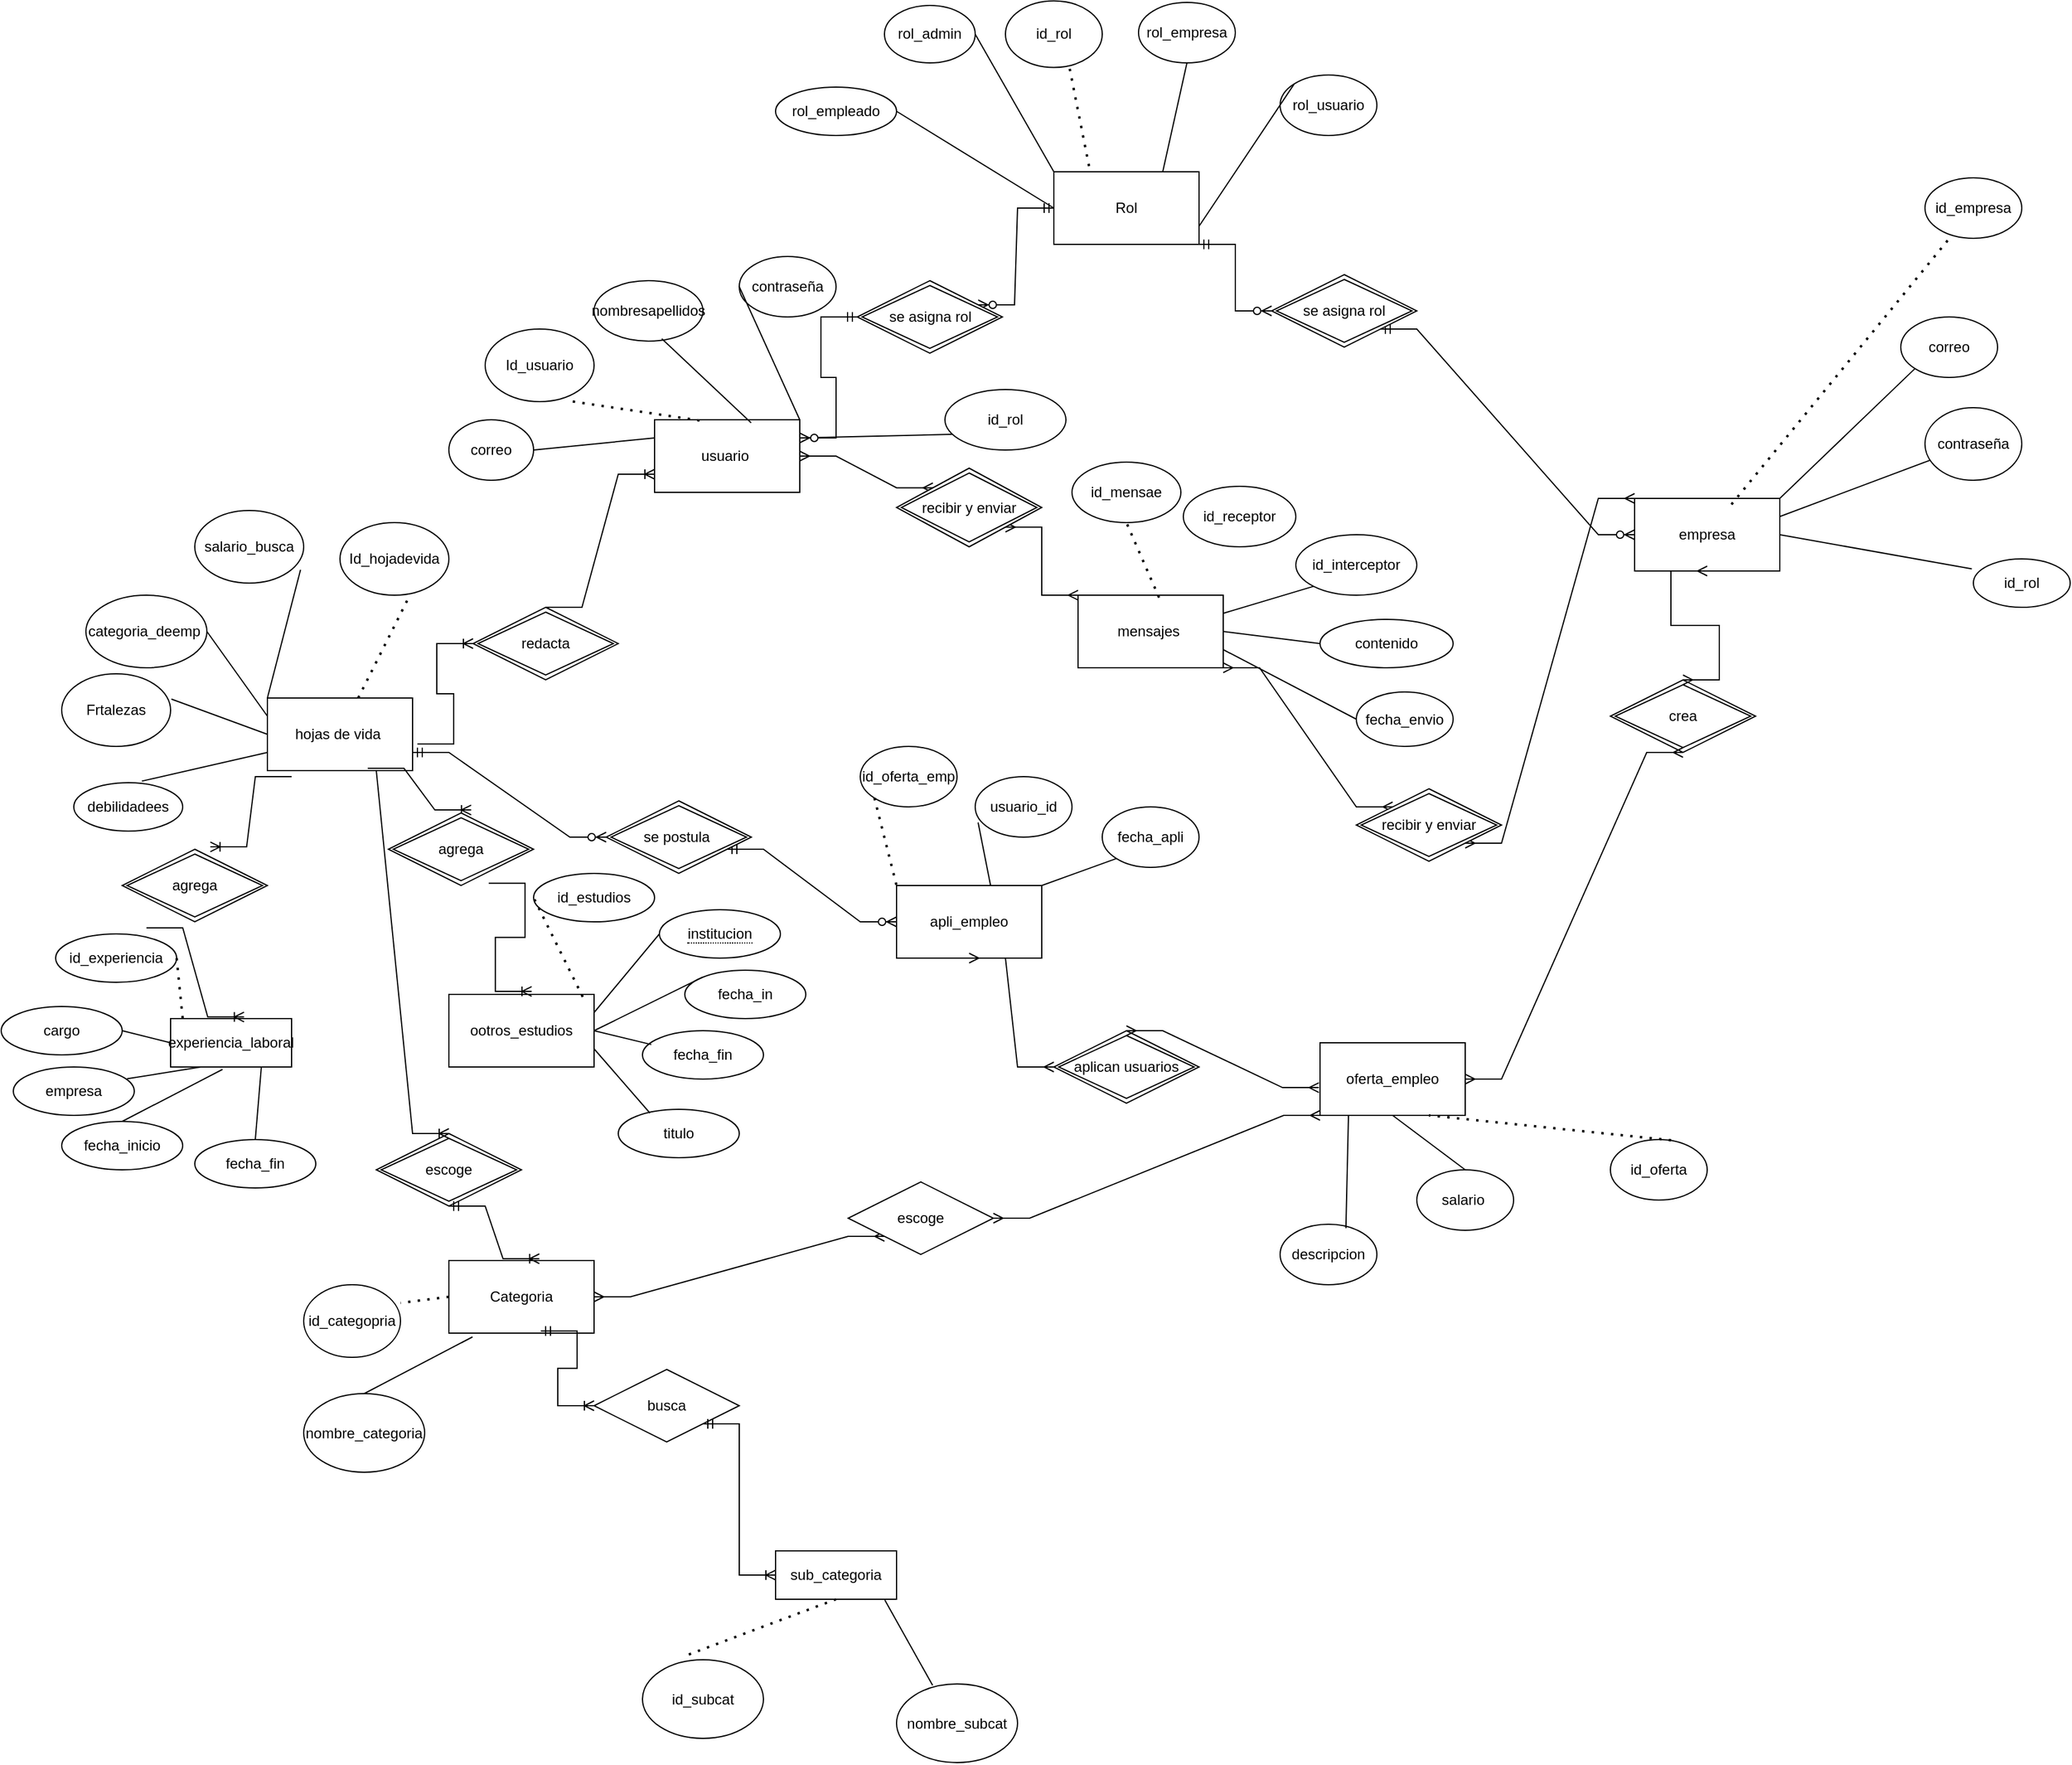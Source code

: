 <mxfile version="24.5.5" type="google">
  <diagram name="Página-1" id="n7stb-0KWGo2p6z_cooq">
    <mxGraphModel grid="1" page="1" gridSize="10" guides="1" tooltips="1" connect="1" arrows="1" fold="1" pageScale="1" pageWidth="827" pageHeight="1169" math="0" shadow="0">
      <root>
        <mxCell id="0" />
        <mxCell id="1" parent="0" />
        <mxCell id="biodw5Qi9P_IrCiAWEpT-1" value="usuario&amp;nbsp;" style="rounded=0;whiteSpace=wrap;html=1;" vertex="1" parent="1">
          <mxGeometry x="310" y="-45" width="120" height="60" as="geometry" />
        </mxCell>
        <mxCell id="biodw5Qi9P_IrCiAWEpT-6" value="Id_usuario" style="ellipse;whiteSpace=wrap;html=1;" vertex="1" parent="1">
          <mxGeometry x="170" y="-120" width="90" height="60" as="geometry" />
        </mxCell>
        <mxCell id="biodw5Qi9P_IrCiAWEpT-7" value="nombresapellidos" style="ellipse;whiteSpace=wrap;html=1;" vertex="1" parent="1">
          <mxGeometry x="260" y="-160" width="90" height="50" as="geometry" />
        </mxCell>
        <mxCell id="biodw5Qi9P_IrCiAWEpT-9" value="contraseña" style="ellipse;whiteSpace=wrap;html=1;rotation=0;" vertex="1" parent="1">
          <mxGeometry x="380" y="-180" width="80" height="50" as="geometry" />
        </mxCell>
        <mxCell id="biodw5Qi9P_IrCiAWEpT-10" value="hojas de vida&amp;nbsp;" style="rounded=0;whiteSpace=wrap;html=1;" vertex="1" parent="1">
          <mxGeometry x="-10" y="185" width="120" height="60" as="geometry" />
        </mxCell>
        <mxCell id="biodw5Qi9P_IrCiAWEpT-11" value="Id_hojadevida" style="ellipse;whiteSpace=wrap;html=1;" vertex="1" parent="1">
          <mxGeometry x="50" y="40" width="90" height="60" as="geometry" />
        </mxCell>
        <mxCell id="biodw5Qi9P_IrCiAWEpT-13" value="correo" style="ellipse;whiteSpace=wrap;html=1;" vertex="1" parent="1">
          <mxGeometry x="140" y="-45" width="70" height="50" as="geometry" />
        </mxCell>
        <mxCell id="biodw5Qi9P_IrCiAWEpT-14" value="salario_busca" style="ellipse;whiteSpace=wrap;html=1;" vertex="1" parent="1">
          <mxGeometry x="-70" y="30" width="90" height="60" as="geometry" />
        </mxCell>
        <mxCell id="biodw5Qi9P_IrCiAWEpT-15" value="categoria_deemp&amp;nbsp;" style="ellipse;whiteSpace=wrap;html=1;" vertex="1" parent="1">
          <mxGeometry x="-160" y="100" width="100" height="60" as="geometry" />
        </mxCell>
        <mxCell id="biodw5Qi9P_IrCiAWEpT-29" value="redacta" style="shape=rhombus;double=1;perimeter=rhombusPerimeter;whiteSpace=wrap;html=1;align=center;" vertex="1" parent="1">
          <mxGeometry x="160" y="110" width="120" height="60" as="geometry" />
        </mxCell>
        <mxCell id="biodw5Qi9P_IrCiAWEpT-33" value="" style="edgeStyle=entityRelationEdgeStyle;fontSize=12;html=1;endArrow=ERoneToMany;rounded=0;entryX=0;entryY=0.75;entryDx=0;entryDy=0;exitX=0.5;exitY=0;exitDx=0;exitDy=0;" edge="1" parent="1" source="biodw5Qi9P_IrCiAWEpT-29" target="biodw5Qi9P_IrCiAWEpT-1">
          <mxGeometry width="100" height="100" relative="1" as="geometry">
            <mxPoint x="640" y="490" as="sourcePoint" />
            <mxPoint x="490" y="390" as="targetPoint" />
            <Array as="points">
              <mxPoint x="560" y="480" />
              <mxPoint x="560" y="520" />
              <mxPoint x="450" y="380" />
              <mxPoint x="570" y="480" />
              <mxPoint x="570" y="490" />
              <mxPoint x="550" y="480" />
            </Array>
          </mxGeometry>
        </mxCell>
        <mxCell id="biodw5Qi9P_IrCiAWEpT-34" value="" style="edgeStyle=entityRelationEdgeStyle;fontSize=12;html=1;endArrow=ERoneToMany;rounded=0;entryX=0;entryY=0.5;entryDx=0;entryDy=0;exitX=1.033;exitY=0.633;exitDx=0;exitDy=0;exitPerimeter=0;" edge="1" parent="1" source="biodw5Qi9P_IrCiAWEpT-10" target="biodw5Qi9P_IrCiAWEpT-29">
          <mxGeometry width="100" height="100" relative="1" as="geometry">
            <mxPoint x="410" y="560" as="sourcePoint" />
            <mxPoint x="440" y="590" as="targetPoint" />
          </mxGeometry>
        </mxCell>
        <mxCell id="biodw5Qi9P_IrCiAWEpT-38" value="empresa" style="rounded=0;whiteSpace=wrap;html=1;" vertex="1" parent="1">
          <mxGeometry x="1120" y="20" width="120" height="60" as="geometry" />
        </mxCell>
        <mxCell id="biodw5Qi9P_IrCiAWEpT-39" value="correo" style="ellipse;whiteSpace=wrap;html=1;rotation=0;" vertex="1" parent="1">
          <mxGeometry x="1340" y="-130" width="80" height="50" as="geometry" />
        </mxCell>
        <mxCell id="biodw5Qi9P_IrCiAWEpT-40" value="id_empresa" style="ellipse;whiteSpace=wrap;html=1;rotation=0;" vertex="1" parent="1">
          <mxGeometry x="1360" y="-245" width="80" height="50" as="geometry" />
        </mxCell>
        <mxCell id="biodw5Qi9P_IrCiAWEpT-41" value="contraseña" style="ellipse;whiteSpace=wrap;html=1;rotation=0;" vertex="1" parent="1">
          <mxGeometry x="1360" y="-55" width="80" height="60" as="geometry" />
        </mxCell>
        <mxCell id="biodw5Qi9P_IrCiAWEpT-44" value="oferta_empleo" style="rounded=0;whiteSpace=wrap;html=1;" vertex="1" parent="1">
          <mxGeometry x="860" y="470" width="120" height="60" as="geometry" />
        </mxCell>
        <mxCell id="biodw5Qi9P_IrCiAWEpT-45" value="crea" style="shape=rhombus;double=1;perimeter=rhombusPerimeter;whiteSpace=wrap;html=1;align=center;" vertex="1" parent="1">
          <mxGeometry x="1100" y="170" width="120" height="60" as="geometry" />
        </mxCell>
        <mxCell id="biodw5Qi9P_IrCiAWEpT-46" value="" style="edgeStyle=entityRelationEdgeStyle;fontSize=12;html=1;endArrow=ERmany;startArrow=ERmany;rounded=0;entryX=0.5;entryY=0;entryDx=0;entryDy=0;exitX=0.5;exitY=1;exitDx=0;exitDy=0;" edge="1" parent="1" source="biodw5Qi9P_IrCiAWEpT-38" target="biodw5Qi9P_IrCiAWEpT-45">
          <mxGeometry width="100" height="100" relative="1" as="geometry">
            <mxPoint x="450" y="540" as="sourcePoint" />
            <mxPoint x="550" y="440" as="targetPoint" />
          </mxGeometry>
        </mxCell>
        <mxCell id="biodw5Qi9P_IrCiAWEpT-48" value="" style="edgeStyle=entityRelationEdgeStyle;fontSize=12;html=1;endArrow=ERmany;startArrow=ERmany;rounded=0;entryX=1;entryY=0.5;entryDx=0;entryDy=0;exitX=0.5;exitY=1;exitDx=0;exitDy=0;" edge="1" parent="1" source="biodw5Qi9P_IrCiAWEpT-45" target="biodw5Qi9P_IrCiAWEpT-44">
          <mxGeometry width="100" height="100" relative="1" as="geometry">
            <mxPoint x="860" y="740" as="sourcePoint" />
            <mxPoint x="870" y="815" as="targetPoint" />
          </mxGeometry>
        </mxCell>
        <mxCell id="biodw5Qi9P_IrCiAWEpT-49" value="id_oferta" style="ellipse;whiteSpace=wrap;html=1;rotation=0;" vertex="1" parent="1">
          <mxGeometry x="1100" y="550" width="80" height="50" as="geometry" />
        </mxCell>
        <mxCell id="biodw5Qi9P_IrCiAWEpT-50" value="descripcion" style="ellipse;whiteSpace=wrap;html=1;rotation=0;" vertex="1" parent="1">
          <mxGeometry x="827" y="620" width="80" height="50" as="geometry" />
        </mxCell>
        <mxCell id="biodw5Qi9P_IrCiAWEpT-51" value="salario&amp;nbsp;" style="ellipse;whiteSpace=wrap;html=1;rotation=0;" vertex="1" parent="1">
          <mxGeometry x="940" y="575" width="80" height="50" as="geometry" />
        </mxCell>
        <mxCell id="biodw5Qi9P_IrCiAWEpT-53" value="apli_empleo" style="rounded=0;whiteSpace=wrap;html=1;" vertex="1" parent="1">
          <mxGeometry x="510" y="340" width="120" height="60" as="geometry" />
        </mxCell>
        <mxCell id="biodw5Qi9P_IrCiAWEpT-54" value="fecha_apli" style="ellipse;whiteSpace=wrap;html=1;rotation=0;" vertex="1" parent="1">
          <mxGeometry x="680" y="275" width="80" height="50" as="geometry" />
        </mxCell>
        <mxCell id="biodw5Qi9P_IrCiAWEpT-55" value="usuario_id" style="ellipse;whiteSpace=wrap;html=1;rotation=0;" vertex="1" parent="1">
          <mxGeometry x="575" y="250" width="80" height="50" as="geometry" />
        </mxCell>
        <mxCell id="biodw5Qi9P_IrCiAWEpT-56" value="id_oferta_emp" style="ellipse;whiteSpace=wrap;html=1;rotation=0;" vertex="1" parent="1">
          <mxGeometry x="480" y="225" width="80" height="50" as="geometry" />
        </mxCell>
        <mxCell id="J2PW1yxZtl7goZ19ZhKu-1" value="aplican usuarios" style="shape=rhombus;double=1;perimeter=rhombusPerimeter;whiteSpace=wrap;html=1;align=center;" vertex="1" parent="1">
          <mxGeometry x="640" y="460" width="120" height="60" as="geometry" />
        </mxCell>
        <mxCell id="J2PW1yxZtl7goZ19ZhKu-2" value="" style="edgeStyle=entityRelationEdgeStyle;fontSize=12;html=1;endArrow=ERmany;startArrow=ERmany;rounded=0;entryX=-0.008;entryY=0.617;entryDx=0;entryDy=0;exitX=0.5;exitY=0;exitDx=0;exitDy=0;entryPerimeter=0;" edge="1" parent="1" source="J2PW1yxZtl7goZ19ZhKu-1" target="biodw5Qi9P_IrCiAWEpT-44">
          <mxGeometry width="100" height="100" relative="1" as="geometry">
            <mxPoint x="600" y="790" as="sourcePoint" />
            <mxPoint x="700" y="690" as="targetPoint" />
          </mxGeometry>
        </mxCell>
        <mxCell id="J2PW1yxZtl7goZ19ZhKu-3" value="" style="edgeStyle=entityRelationEdgeStyle;fontSize=12;html=1;endArrow=ERmany;startArrow=ERmany;rounded=0;entryX=0.5;entryY=1;entryDx=0;entryDy=0;exitX=0;exitY=0.5;exitDx=0;exitDy=0;" edge="1" parent="1" source="J2PW1yxZtl7goZ19ZhKu-1" target="biodw5Qi9P_IrCiAWEpT-53">
          <mxGeometry width="100" height="100" relative="1" as="geometry">
            <mxPoint x="680" y="790" as="sourcePoint" />
            <mxPoint x="620" y="740" as="targetPoint" />
            <Array as="points">
              <mxPoint x="350" y="740" />
            </Array>
          </mxGeometry>
        </mxCell>
        <mxCell id="W9Fxt1Vn0uLk97-35sOX-6" value="Categoria" style="rounded=0;whiteSpace=wrap;html=1;" vertex="1" parent="1">
          <mxGeometry x="140" y="650" width="120" height="60" as="geometry" />
        </mxCell>
        <mxCell id="W9Fxt1Vn0uLk97-35sOX-7" value="id_categopria" style="ellipse;whiteSpace=wrap;html=1;" vertex="1" parent="1">
          <mxGeometry x="20" y="670" width="80" height="60" as="geometry" />
        </mxCell>
        <mxCell id="W9Fxt1Vn0uLk97-35sOX-8" value="nombre_categoria" style="ellipse;whiteSpace=wrap;html=1;" vertex="1" parent="1">
          <mxGeometry x="20" y="760" width="100" height="65" as="geometry" />
        </mxCell>
        <mxCell id="W9Fxt1Vn0uLk97-35sOX-17" value="sub_categoria" style="whiteSpace=wrap;html=1;align=center;" vertex="1" parent="1">
          <mxGeometry x="410" y="890" width="100" height="40" as="geometry" />
        </mxCell>
        <mxCell id="W9Fxt1Vn0uLk97-35sOX-13" value="busca" style="shape=rhombus;perimeter=rhombusPerimeter;whiteSpace=wrap;html=1;align=center;" vertex="1" parent="1">
          <mxGeometry x="260" y="740" width="120" height="60" as="geometry" />
        </mxCell>
        <mxCell id="W9Fxt1Vn0uLk97-35sOX-26" value="id_subcat&lt;span style=&quot;color: rgba(0, 0, 0, 0); font-family: monospace; font-size: 0px; text-align: start; text-wrap: nowrap;&quot;&gt;%3CmxGraphModel%3E%3Croot%3E%3CmxCell%20id%3D%220%22%2F%3E%3CmxCell%20id%3D%221%22%20parent%3D%220%22%2F%3E%3CmxCell%20id%3D%222%22%20value%3D%22nombre_categoria%22%20style%3D%22ellipse%3BwhiteSpace%3Dwrap%3Bhtml%3D1%3B%22%20vertex%3D%221%22%20parent%3D%221%22%3E%3CmxGeometry%20x%3D%221010%22%20y%3D%22820%22%20width%3D%22100%22%20height%3D%2265%22%20as%3D%22geometry%22%2F%3E%3C%2FmxCell%3E%3C%2Froot%3E%3C%2FmxGraphModel%3E&lt;/span&gt;" style="ellipse;whiteSpace=wrap;html=1;" vertex="1" parent="1">
          <mxGeometry x="300" y="980" width="100" height="65" as="geometry" />
        </mxCell>
        <mxCell id="W9Fxt1Vn0uLk97-35sOX-27" value="nombre_subcat" style="ellipse;whiteSpace=wrap;html=1;" vertex="1" parent="1">
          <mxGeometry x="510" y="1000" width="100" height="65" as="geometry" />
        </mxCell>
        <mxCell id="W9Fxt1Vn0uLk97-35sOX-28" value="" style="endArrow=none;dashed=1;html=1;dashPattern=1 3;strokeWidth=2;rounded=0;exitX=0.667;exitY=0.083;exitDx=0;exitDy=0;exitPerimeter=0;entryX=0.276;entryY=0.954;entryDx=0;entryDy=0;entryPerimeter=0;" edge="1" parent="1" source="biodw5Qi9P_IrCiAWEpT-38" target="biodw5Qi9P_IrCiAWEpT-40">
          <mxGeometry width="50" height="50" relative="1" as="geometry">
            <mxPoint x="830" y="510" as="sourcePoint" />
            <mxPoint x="880" y="460" as="targetPoint" />
          </mxGeometry>
        </mxCell>
        <mxCell id="W9Fxt1Vn0uLk97-35sOX-29" value="" style="endArrow=none;html=1;rounded=0;exitX=1;exitY=0;exitDx=0;exitDy=0;entryX=0;entryY=1;entryDx=0;entryDy=0;" edge="1" parent="1" source="biodw5Qi9P_IrCiAWEpT-38" target="biodw5Qi9P_IrCiAWEpT-39">
          <mxGeometry width="50" height="50" relative="1" as="geometry">
            <mxPoint x="910" y="535" as="sourcePoint" />
            <mxPoint x="960" y="485" as="targetPoint" />
          </mxGeometry>
        </mxCell>
        <mxCell id="W9Fxt1Vn0uLk97-35sOX-30" value="" style="endArrow=none;html=1;rounded=0;exitX=1;exitY=0.25;exitDx=0;exitDy=0;" edge="1" parent="1" source="biodw5Qi9P_IrCiAWEpT-38" target="biodw5Qi9P_IrCiAWEpT-41">
          <mxGeometry width="50" height="50" relative="1" as="geometry">
            <mxPoint x="940" y="590" as="sourcePoint" />
            <mxPoint x="990" y="540" as="targetPoint" />
          </mxGeometry>
        </mxCell>
        <mxCell id="W9Fxt1Vn0uLk97-35sOX-33" value="" style="endArrow=none;dashed=1;html=1;dashPattern=1 3;strokeWidth=2;rounded=0;exitX=0.5;exitY=1;exitDx=0;exitDy=0;entryX=0.383;entryY=-0.067;entryDx=0;entryDy=0;entryPerimeter=0;" edge="1" parent="1" source="W9Fxt1Vn0uLk97-35sOX-17" target="W9Fxt1Vn0uLk97-35sOX-26">
          <mxGeometry width="50" height="50" relative="1" as="geometry">
            <mxPoint x="1040" y="1010" as="sourcePoint" />
            <mxPoint x="1090" y="960" as="targetPoint" />
          </mxGeometry>
        </mxCell>
        <mxCell id="W9Fxt1Vn0uLk97-35sOX-34" value="" style="endArrow=none;html=1;rounded=0;exitX=0.903;exitY=1.016;exitDx=0;exitDy=0;exitPerimeter=0;entryX=0.298;entryY=0.018;entryDx=0;entryDy=0;entryPerimeter=0;" edge="1" parent="1" source="W9Fxt1Vn0uLk97-35sOX-17" target="W9Fxt1Vn0uLk97-35sOX-27">
          <mxGeometry width="50" height="50" relative="1" as="geometry">
            <mxPoint x="990" y="1080" as="sourcePoint" />
            <mxPoint x="1040" y="1030" as="targetPoint" />
          </mxGeometry>
        </mxCell>
        <mxCell id="W9Fxt1Vn0uLk97-35sOX-35" value="" style="endArrow=none;dashed=1;html=1;dashPattern=1 3;strokeWidth=2;rounded=0;entryX=1;entryY=0.25;entryDx=0;entryDy=0;exitX=0;exitY=0.5;exitDx=0;exitDy=0;entryPerimeter=0;" edge="1" parent="1" source="W9Fxt1Vn0uLk97-35sOX-6" target="W9Fxt1Vn0uLk97-35sOX-7">
          <mxGeometry width="50" height="50" relative="1" as="geometry">
            <mxPoint x="920" y="810" as="sourcePoint" />
            <mxPoint x="970" y="760" as="targetPoint" />
          </mxGeometry>
        </mxCell>
        <mxCell id="W9Fxt1Vn0uLk97-35sOX-36" value="" style="endArrow=none;html=1;rounded=0;entryX=0.5;entryY=0;entryDx=0;entryDy=0;exitX=0.163;exitY=1.052;exitDx=0;exitDy=0;exitPerimeter=0;" edge="1" parent="1" source="W9Fxt1Vn0uLk97-35sOX-6" target="W9Fxt1Vn0uLk97-35sOX-8">
          <mxGeometry width="50" height="50" relative="1" as="geometry">
            <mxPoint x="200" y="740" as="sourcePoint" />
            <mxPoint x="1010" y="890" as="targetPoint" />
          </mxGeometry>
        </mxCell>
        <mxCell id="W9Fxt1Vn0uLk97-35sOX-37" value="" style="endArrow=none;dashed=1;html=1;dashPattern=1 3;strokeWidth=2;rounded=0;entryX=0.75;entryY=1;entryDx=0;entryDy=0;exitX=0.627;exitY=0.011;exitDx=0;exitDy=0;exitPerimeter=0;" edge="1" parent="1" source="biodw5Qi9P_IrCiAWEpT-49" target="biodw5Qi9P_IrCiAWEpT-44">
          <mxGeometry width="50" height="50" relative="1" as="geometry">
            <mxPoint x="570" y="800" as="sourcePoint" />
            <mxPoint x="620" y="750" as="targetPoint" />
          </mxGeometry>
        </mxCell>
        <mxCell id="W9Fxt1Vn0uLk97-35sOX-40" value="" style="endArrow=none;dashed=1;html=1;dashPattern=1 3;strokeWidth=2;rounded=0;entryX=0;entryY=0;entryDx=0;entryDy=0;exitX=0;exitY=1;exitDx=0;exitDy=0;" edge="1" parent="1" source="biodw5Qi9P_IrCiAWEpT-56" target="biodw5Qi9P_IrCiAWEpT-53">
          <mxGeometry width="50" height="50" relative="1" as="geometry">
            <mxPoint x="230" y="650" as="sourcePoint" />
            <mxPoint x="280" y="600" as="targetPoint" />
          </mxGeometry>
        </mxCell>
        <mxCell id="W9Fxt1Vn0uLk97-35sOX-42" value="" style="endArrow=none;html=1;rounded=0;exitX=0.03;exitY=0.758;exitDx=0;exitDy=0;entryX=0.648;entryY=0.004;entryDx=0;entryDy=0;entryPerimeter=0;exitPerimeter=0;" edge="1" parent="1" source="biodw5Qi9P_IrCiAWEpT-55" target="biodw5Qi9P_IrCiAWEpT-53">
          <mxGeometry width="50" height="50" relative="1" as="geometry">
            <mxPoint x="270" y="810" as="sourcePoint" />
            <mxPoint x="680" y="320" as="targetPoint" />
          </mxGeometry>
        </mxCell>
        <mxCell id="W9Fxt1Vn0uLk97-35sOX-46" value="" style="endArrow=none;html=1;rounded=0;entryX=0.5;entryY=1;entryDx=0;entryDy=0;entryPerimeter=0;exitX=0.5;exitY=0;exitDx=0;exitDy=0;" edge="1" parent="1" source="biodw5Qi9P_IrCiAWEpT-51" target="biodw5Qi9P_IrCiAWEpT-44">
          <mxGeometry width="50" height="50" relative="1" as="geometry">
            <mxPoint x="560" y="790" as="sourcePoint" />
            <mxPoint x="610" y="740" as="targetPoint" />
          </mxGeometry>
        </mxCell>
        <mxCell id="W9Fxt1Vn0uLk97-35sOX-47" value="" style="endArrow=none;html=1;rounded=0;entryX=0.196;entryY=0.998;entryDx=0;entryDy=0;entryPerimeter=0;exitX=0.68;exitY=0.064;exitDx=0;exitDy=0;exitPerimeter=0;" edge="1" parent="1" source="biodw5Qi9P_IrCiAWEpT-50" target="biodw5Qi9P_IrCiAWEpT-44">
          <mxGeometry width="50" height="50" relative="1" as="geometry">
            <mxPoint x="530" y="810" as="sourcePoint" />
            <mxPoint x="580" y="760" as="targetPoint" />
          </mxGeometry>
        </mxCell>
        <mxCell id="W9Fxt1Vn0uLk97-35sOX-48" value="" style="endArrow=none;dashed=1;html=1;dashPattern=1 3;strokeWidth=2;rounded=0;entryX=0.633;entryY=1.026;entryDx=0;entryDy=0;entryPerimeter=0;" edge="1" parent="1" source="biodw5Qi9P_IrCiAWEpT-10" target="biodw5Qi9P_IrCiAWEpT-11">
          <mxGeometry width="50" height="50" relative="1" as="geometry">
            <mxPoint x="240" y="460" as="sourcePoint" />
            <mxPoint x="290" y="410" as="targetPoint" />
          </mxGeometry>
        </mxCell>
        <mxCell id="W9Fxt1Vn0uLk97-35sOX-49" value="" style="endArrow=none;html=1;rounded=0;entryX=0.971;entryY=0.816;entryDx=0;entryDy=0;entryPerimeter=0;exitX=0;exitY=0;exitDx=0;exitDy=0;" edge="1" parent="1" source="biodw5Qi9P_IrCiAWEpT-10" target="biodw5Qi9P_IrCiAWEpT-14">
          <mxGeometry width="50" height="50" relative="1" as="geometry">
            <mxPoint x="200" y="450" as="sourcePoint" />
            <mxPoint x="250" y="400" as="targetPoint" />
          </mxGeometry>
        </mxCell>
        <mxCell id="W9Fxt1Vn0uLk97-35sOX-51" value="" style="endArrow=none;html=1;rounded=0;entryX=1;entryY=0.5;entryDx=0;entryDy=0;exitX=0;exitY=0.25;exitDx=0;exitDy=0;" edge="1" parent="1" source="biodw5Qi9P_IrCiAWEpT-10" target="biodw5Qi9P_IrCiAWEpT-15">
          <mxGeometry width="50" height="50" relative="1" as="geometry">
            <mxPoint x="170" y="510" as="sourcePoint" />
            <mxPoint x="220" y="460" as="targetPoint" />
          </mxGeometry>
        </mxCell>
        <mxCell id="W9Fxt1Vn0uLk97-35sOX-52" value="" style="endArrow=none;html=1;rounded=0;exitX=0.665;exitY=0.041;exitDx=0;exitDy=0;exitPerimeter=0;entryX=0.622;entryY=0.96;entryDx=0;entryDy=0;entryPerimeter=0;" edge="1" parent="1" source="biodw5Qi9P_IrCiAWEpT-1" target="biodw5Qi9P_IrCiAWEpT-7">
          <mxGeometry width="50" height="50" relative="1" as="geometry">
            <mxPoint x="450" y="360" as="sourcePoint" />
            <mxPoint x="571" y="160" as="targetPoint" />
          </mxGeometry>
        </mxCell>
        <mxCell id="W9Fxt1Vn0uLk97-35sOX-53" value="" style="endArrow=none;html=1;rounded=0;entryX=0;entryY=0.5;entryDx=0;entryDy=0;exitX=1;exitY=0;exitDx=0;exitDy=0;" edge="1" parent="1" source="biodw5Qi9P_IrCiAWEpT-1" target="biodw5Qi9P_IrCiAWEpT-9">
          <mxGeometry width="50" height="50" relative="1" as="geometry">
            <mxPoint x="620" y="430" as="sourcePoint" />
            <mxPoint x="670" y="380" as="targetPoint" />
          </mxGeometry>
        </mxCell>
        <mxCell id="W9Fxt1Vn0uLk97-35sOX-54" value="" style="endArrow=none;html=1;rounded=0;entryX=1;entryY=0.5;entryDx=0;entryDy=0;exitX=0;exitY=0.25;exitDx=0;exitDy=0;" edge="1" parent="1" source="biodw5Qi9P_IrCiAWEpT-1" target="biodw5Qi9P_IrCiAWEpT-13">
          <mxGeometry width="50" height="50" relative="1" as="geometry">
            <mxPoint x="450" y="400" as="sourcePoint" />
            <mxPoint x="500" y="350" as="targetPoint" />
          </mxGeometry>
        </mxCell>
        <mxCell id="W9Fxt1Vn0uLk97-35sOX-55" value="" style="endArrow=none;dashed=1;html=1;dashPattern=1 3;strokeWidth=2;rounded=0;entryX=0.767;entryY=0.99;entryDx=0;entryDy=0;entryPerimeter=0;exitX=0.31;exitY=0.01;exitDx=0;exitDy=0;exitPerimeter=0;" edge="1" parent="1" source="biodw5Qi9P_IrCiAWEpT-1" target="biodw5Qi9P_IrCiAWEpT-6">
          <mxGeometry width="50" height="50" relative="1" as="geometry">
            <mxPoint x="490" y="380" as="sourcePoint" />
            <mxPoint x="540" y="330" as="targetPoint" />
          </mxGeometry>
        </mxCell>
        <mxCell id="qPW8rnB8JesfiI0c2VkE-1" value="mensajes&amp;nbsp;" style="rounded=0;whiteSpace=wrap;html=1;" vertex="1" parent="1">
          <mxGeometry x="660" y="100" width="120" height="60" as="geometry" />
        </mxCell>
        <mxCell id="qPW8rnB8JesfiI0c2VkE-2" value="id_receptor" style="ellipse;whiteSpace=wrap;html=1;" vertex="1" parent="1">
          <mxGeometry x="747" y="10" width="93" height="50" as="geometry" />
        </mxCell>
        <mxCell id="qPW8rnB8JesfiI0c2VkE-4" value="id_mensae" style="ellipse;whiteSpace=wrap;html=1;" vertex="1" parent="1">
          <mxGeometry x="655" y="-10" width="90" height="50" as="geometry" />
        </mxCell>
        <mxCell id="qPW8rnB8JesfiI0c2VkE-5" value="id_interceptor" style="ellipse;whiteSpace=wrap;html=1;" vertex="1" parent="1">
          <mxGeometry x="840" y="50" width="100" height="50" as="geometry" />
        </mxCell>
        <mxCell id="qPW8rnB8JesfiI0c2VkE-6" value="fecha_envio" style="ellipse;whiteSpace=wrap;html=1;" vertex="1" parent="1">
          <mxGeometry x="890" y="180" width="80" height="45" as="geometry" />
        </mxCell>
        <mxCell id="qPW8rnB8JesfiI0c2VkE-7" value="contenido" style="ellipse;whiteSpace=wrap;html=1;" vertex="1" parent="1">
          <mxGeometry x="860" y="120" width="110" height="40" as="geometry" />
        </mxCell>
        <mxCell id="qPW8rnB8JesfiI0c2VkE-8" value="" style="edgeStyle=entityRelationEdgeStyle;fontSize=12;html=1;endArrow=ERmany;startArrow=ERmany;rounded=0;entryX=1;entryY=0.5;entryDx=0;entryDy=0;exitX=0;exitY=0;exitDx=0;exitDy=0;" edge="1" parent="1" source="qPW8rnB8JesfiI0c2VkE-12" target="biodw5Qi9P_IrCiAWEpT-1">
          <mxGeometry width="100" height="100" relative="1" as="geometry">
            <mxPoint x="450" y="600" as="sourcePoint" />
            <mxPoint x="550" y="500" as="targetPoint" />
            <Array as="points">
              <mxPoint x="560" y="240" />
            </Array>
          </mxGeometry>
        </mxCell>
        <mxCell id="qPW8rnB8JesfiI0c2VkE-11" value="" style="edgeStyle=entityRelationEdgeStyle;fontSize=12;html=1;endArrow=ERmany;startArrow=ERmany;rounded=0;entryX=1;entryY=1;entryDx=0;entryDy=0;exitX=0;exitY=0;exitDx=0;exitDy=0;" edge="1" parent="1" source="qPW8rnB8JesfiI0c2VkE-15" target="qPW8rnB8JesfiI0c2VkE-1">
          <mxGeometry width="100" height="100" relative="1" as="geometry">
            <mxPoint x="450" y="600" as="sourcePoint" />
            <mxPoint x="550" y="500" as="targetPoint" />
          </mxGeometry>
        </mxCell>
        <mxCell id="qPW8rnB8JesfiI0c2VkE-13" value="" style="edgeStyle=entityRelationEdgeStyle;fontSize=12;html=1;endArrow=ERmany;startArrow=ERmany;rounded=0;entryX=1;entryY=1;entryDx=0;entryDy=0;exitX=0;exitY=0;exitDx=0;exitDy=0;" edge="1" parent="1" source="qPW8rnB8JesfiI0c2VkE-1" target="qPW8rnB8JesfiI0c2VkE-12">
          <mxGeometry width="100" height="100" relative="1" as="geometry">
            <mxPoint x="680" y="410" as="sourcePoint" />
            <mxPoint x="610" y="300" as="targetPoint" />
          </mxGeometry>
        </mxCell>
        <mxCell id="qPW8rnB8JesfiI0c2VkE-12" value="recibir y enviar" style="shape=rhombus;double=1;perimeter=rhombusPerimeter;whiteSpace=wrap;html=1;align=center;" vertex="1" parent="1">
          <mxGeometry x="510" y="-5" width="120" height="65" as="geometry" />
        </mxCell>
        <mxCell id="qPW8rnB8JesfiI0c2VkE-14" value="" style="edgeStyle=entityRelationEdgeStyle;fontSize=12;html=1;endArrow=ERmany;startArrow=ERmany;rounded=0;entryX=1;entryY=1;entryDx=0;entryDy=0;exitX=0;exitY=0;exitDx=0;exitDy=0;" edge="1" parent="1" source="biodw5Qi9P_IrCiAWEpT-38" target="qPW8rnB8JesfiI0c2VkE-15">
          <mxGeometry width="100" height="100" relative="1" as="geometry">
            <mxPoint x="890" y="520" as="sourcePoint" />
            <mxPoint x="780" y="475" as="targetPoint" />
          </mxGeometry>
        </mxCell>
        <mxCell id="qPW8rnB8JesfiI0c2VkE-15" value="recibir y enviar" style="shape=rhombus;double=1;perimeter=rhombusPerimeter;whiteSpace=wrap;html=1;align=center;" vertex="1" parent="1">
          <mxGeometry x="890" y="260" width="120" height="60" as="geometry" />
        </mxCell>
        <mxCell id="qPW8rnB8JesfiI0c2VkE-18" value="" style="endArrow=none;dashed=1;html=1;dashPattern=1 3;strokeWidth=2;rounded=0;exitX=0.558;exitY=0.033;exitDx=0;exitDy=0;exitPerimeter=0;entryX=0.5;entryY=1;entryDx=0;entryDy=0;" edge="1" parent="1" source="qPW8rnB8JesfiI0c2VkE-1" target="qPW8rnB8JesfiI0c2VkE-4">
          <mxGeometry width="50" height="50" relative="1" as="geometry">
            <mxPoint x="730" y="410" as="sourcePoint" />
            <mxPoint x="780" y="360" as="targetPoint" />
          </mxGeometry>
        </mxCell>
        <mxCell id="qPW8rnB8JesfiI0c2VkE-22" value="" style="endArrow=none;html=1;rounded=0;entryX=0;entryY=1;entryDx=0;entryDy=0;exitX=1;exitY=0.25;exitDx=0;exitDy=0;" edge="1" parent="1" source="qPW8rnB8JesfiI0c2VkE-1" target="qPW8rnB8JesfiI0c2VkE-5">
          <mxGeometry width="50" height="50" relative="1" as="geometry">
            <mxPoint x="830" y="440" as="sourcePoint" />
            <mxPoint x="880" y="390" as="targetPoint" />
          </mxGeometry>
        </mxCell>
        <mxCell id="qPW8rnB8JesfiI0c2VkE-23" value="" style="endArrow=none;html=1;rounded=0;entryX=0;entryY=0.5;entryDx=0;entryDy=0;exitX=1;exitY=0.5;exitDx=0;exitDy=0;" edge="1" parent="1" source="qPW8rnB8JesfiI0c2VkE-1" target="qPW8rnB8JesfiI0c2VkE-7">
          <mxGeometry width="50" height="50" relative="1" as="geometry">
            <mxPoint x="820" y="470" as="sourcePoint" />
            <mxPoint x="870" y="420" as="targetPoint" />
          </mxGeometry>
        </mxCell>
        <mxCell id="qPW8rnB8JesfiI0c2VkE-24" value="" style="endArrow=none;html=1;rounded=0;entryX=0;entryY=0.5;entryDx=0;entryDy=0;exitX=1;exitY=0.75;exitDx=0;exitDy=0;" edge="1" parent="1" source="qPW8rnB8JesfiI0c2VkE-1" target="qPW8rnB8JesfiI0c2VkE-6">
          <mxGeometry width="50" height="50" relative="1" as="geometry">
            <mxPoint x="840" y="500" as="sourcePoint" />
            <mxPoint x="890" y="450" as="targetPoint" />
          </mxGeometry>
        </mxCell>
        <mxCell id="C5BksauptagLf1K7IV6v-1" value="Rol" style="rounded=0;whiteSpace=wrap;html=1;" vertex="1" parent="1">
          <mxGeometry x="640" y="-250" width="120" height="60" as="geometry" />
        </mxCell>
        <mxCell id="C5BksauptagLf1K7IV6v-2" value="id_rol" style="ellipse;whiteSpace=wrap;html=1;" vertex="1" parent="1">
          <mxGeometry x="550" y="-70" width="100" height="50" as="geometry" />
        </mxCell>
        <mxCell id="C5BksauptagLf1K7IV6v-3" value="" style="endArrow=none;html=1;rounded=0;entryX=0.063;entryY=0.74;entryDx=0;entryDy=0;entryPerimeter=0;exitX=1;exitY=0.25;exitDx=0;exitDy=0;" edge="1" parent="1" source="biodw5Qi9P_IrCiAWEpT-1" target="C5BksauptagLf1K7IV6v-2">
          <mxGeometry width="50" height="50" relative="1" as="geometry">
            <mxPoint x="560" y="240" as="sourcePoint" />
            <mxPoint x="730" y="400" as="targetPoint" />
          </mxGeometry>
        </mxCell>
        <mxCell id="C5BksauptagLf1K7IV6v-5" value="id_rol" style="ellipse;whiteSpace=wrap;html=1;" vertex="1" parent="1">
          <mxGeometry x="1400" y="70" width="80" height="40" as="geometry" />
        </mxCell>
        <mxCell id="C5BksauptagLf1K7IV6v-6" value="" style="endArrow=none;html=1;rounded=0;exitX=1;exitY=0.5;exitDx=0;exitDy=0;entryX=-0.016;entryY=0.206;entryDx=0;entryDy=0;entryPerimeter=0;" edge="1" parent="1" source="biodw5Qi9P_IrCiAWEpT-38" target="C5BksauptagLf1K7IV6v-5">
          <mxGeometry width="50" height="50" relative="1" as="geometry">
            <mxPoint x="870" y="480" as="sourcePoint" />
            <mxPoint x="920" y="430" as="targetPoint" />
          </mxGeometry>
        </mxCell>
        <mxCell id="05Y_eu8L9Q8BEa4JaDxe-2" value="id_rol" style="ellipse;whiteSpace=wrap;html=1;" vertex="1" parent="1">
          <mxGeometry x="600" y="-391.25" width="80" height="55" as="geometry" />
        </mxCell>
        <mxCell id="05Y_eu8L9Q8BEa4JaDxe-3" value="rol_admin" style="ellipse;whiteSpace=wrap;html=1;" vertex="1" parent="1">
          <mxGeometry x="500" y="-387.5" width="75" height="47.5" as="geometry" />
        </mxCell>
        <mxCell id="05Y_eu8L9Q8BEa4JaDxe-4" value="rol_usuario" style="ellipse;whiteSpace=wrap;html=1;" vertex="1" parent="1">
          <mxGeometry x="827" y="-330" width="80" height="50" as="geometry" />
        </mxCell>
        <mxCell id="05Y_eu8L9Q8BEa4JaDxe-5" value="rol_empresa" style="ellipse;whiteSpace=wrap;html=1;" vertex="1" parent="1">
          <mxGeometry x="710" y="-390" width="80" height="50" as="geometry" />
        </mxCell>
        <mxCell id="05Y_eu8L9Q8BEa4JaDxe-7" value="" style="endArrow=none;dashed=1;html=1;dashPattern=1 3;strokeWidth=2;rounded=0;entryX=0.25;entryY=0;entryDx=0;entryDy=0;exitX=0.664;exitY=1.021;exitDx=0;exitDy=0;exitPerimeter=0;" edge="1" parent="1" source="05Y_eu8L9Q8BEa4JaDxe-2" target="C5BksauptagLf1K7IV6v-1">
          <mxGeometry width="50" height="50" relative="1" as="geometry">
            <mxPoint x="510" y="590" as="sourcePoint" />
            <mxPoint x="560" y="540" as="targetPoint" />
          </mxGeometry>
        </mxCell>
        <mxCell id="05Y_eu8L9Q8BEa4JaDxe-14" value="" style="endArrow=none;html=1;rounded=0;entryX=0.75;entryY=0;entryDx=0;entryDy=0;exitX=0.5;exitY=1;exitDx=0;exitDy=0;" edge="1" parent="1" source="05Y_eu8L9Q8BEa4JaDxe-5" target="C5BksauptagLf1K7IV6v-1">
          <mxGeometry width="50" height="50" relative="1" as="geometry">
            <mxPoint x="590" y="520" as="sourcePoint" />
            <mxPoint x="680" y="520" as="targetPoint" />
          </mxGeometry>
        </mxCell>
        <mxCell id="C5BksauptagLf1K7IV6v-8" value="" style="endArrow=none;html=1;rounded=0;entryX=0;entryY=0;entryDx=0;entryDy=0;exitX=1;exitY=0.5;exitDx=0;exitDy=0;" edge="1" parent="1" source="05Y_eu8L9Q8BEa4JaDxe-3" target="C5BksauptagLf1K7IV6v-1">
          <mxGeometry width="50" height="50" relative="1" as="geometry">
            <mxPoint x="440" y="434" as="sourcePoint" />
            <mxPoint x="618" y="434" as="targetPoint" />
          </mxGeometry>
        </mxCell>
        <mxCell id="LAh_EPsIf0Jlsf2Ju6DZ-7" value="escoge" style="shape=rhombus;double=1;perimeter=rhombusPerimeter;whiteSpace=wrap;html=1;align=center;" vertex="1" parent="1">
          <mxGeometry x="80" y="545" width="120" height="60" as="geometry" />
        </mxCell>
        <mxCell id="LAh_EPsIf0Jlsf2Ju6DZ-13" value="" style="edgeStyle=entityRelationEdgeStyle;fontSize=12;html=1;endArrow=ERoneToMany;startArrow=ERmandOne;rounded=0;entryX=0.623;entryY=-0.025;entryDx=0;entryDy=0;entryPerimeter=0;exitX=0.5;exitY=1;exitDx=0;exitDy=0;" edge="1" parent="1" source="LAh_EPsIf0Jlsf2Ju6DZ-7" target="W9Fxt1Vn0uLk97-35sOX-6">
          <mxGeometry width="100" height="100" relative="1" as="geometry">
            <mxPoint x="170" y="390" as="sourcePoint" />
            <mxPoint x="195" y="310" as="targetPoint" />
            <Array as="points">
              <mxPoint x="260" y="330" />
              <mxPoint x="280" y="380" />
            </Array>
          </mxGeometry>
        </mxCell>
        <mxCell id="LAh_EPsIf0Jlsf2Ju6DZ-19" value="" style="endArrow=none;html=1;rounded=0;exitX=1;exitY=0;exitDx=0;exitDy=0;entryX=0;entryY=1;entryDx=0;entryDy=0;" edge="1" parent="1" source="biodw5Qi9P_IrCiAWEpT-53" target="biodw5Qi9P_IrCiAWEpT-54">
          <mxGeometry width="50" height="50" relative="1" as="geometry">
            <mxPoint x="660" y="360" as="sourcePoint" />
            <mxPoint x="710" y="310" as="targetPoint" />
          </mxGeometry>
        </mxCell>
        <mxCell id="LAh_EPsIf0Jlsf2Ju6DZ-23" value="" style="endArrow=none;html=1;rounded=0;entryX=1;entryY=0.75;entryDx=0;entryDy=0;exitX=0;exitY=0;exitDx=0;exitDy=0;" edge="1" parent="1" source="05Y_eu8L9Q8BEa4JaDxe-4" target="C5BksauptagLf1K7IV6v-1">
          <mxGeometry width="50" height="50" relative="1" as="geometry">
            <mxPoint x="600" y="260" as="sourcePoint" />
            <mxPoint x="650" y="210" as="targetPoint" />
          </mxGeometry>
        </mxCell>
        <mxCell id="LAh_EPsIf0Jlsf2Ju6DZ-26" value="" style="edgeStyle=entityRelationEdgeStyle;fontSize=12;html=1;endArrow=ERoneToMany;startArrow=ERmandOne;rounded=0;exitX=0.633;exitY=0.971;exitDx=0;exitDy=0;exitPerimeter=0;" edge="1" parent="1" source="W9Fxt1Vn0uLk97-35sOX-6" target="W9Fxt1Vn0uLk97-35sOX-13">
          <mxGeometry width="100" height="100" relative="1" as="geometry">
            <mxPoint x="670" y="330" as="sourcePoint" />
            <mxPoint x="770" y="230" as="targetPoint" />
          </mxGeometry>
        </mxCell>
        <mxCell id="LAh_EPsIf0Jlsf2Ju6DZ-27" value="" style="edgeStyle=entityRelationEdgeStyle;fontSize=12;html=1;endArrow=ERoneToMany;startArrow=ERmandOne;rounded=0;exitX=1;exitY=1;exitDx=0;exitDy=0;" edge="1" parent="1" source="W9Fxt1Vn0uLk97-35sOX-13" target="W9Fxt1Vn0uLk97-35sOX-17">
          <mxGeometry width="100" height="100" relative="1" as="geometry">
            <mxPoint x="300" y="573" as="sourcePoint" />
            <mxPoint x="264" y="625" as="targetPoint" />
          </mxGeometry>
        </mxCell>
        <mxCell id="LAh_EPsIf0Jlsf2Ju6DZ-30" value="" style="edgeStyle=entityRelationEdgeStyle;fontSize=12;html=1;endArrow=ERzeroToMany;startArrow=ERmandOne;rounded=0;exitX=1;exitY=0.75;exitDx=0;exitDy=0;entryX=0;entryY=0.5;entryDx=0;entryDy=0;" edge="1" parent="1" source="LAh_EPsIf0Jlsf2Ju6DZ-17" target="biodw5Qi9P_IrCiAWEpT-53">
          <mxGeometry width="100" height="100" relative="1" as="geometry">
            <mxPoint x="330" y="340" as="sourcePoint" />
            <mxPoint x="430" y="240" as="targetPoint" />
          </mxGeometry>
        </mxCell>
        <mxCell id="LAh_EPsIf0Jlsf2Ju6DZ-32" value="" style="edgeStyle=entityRelationEdgeStyle;fontSize=12;html=1;endArrow=ERzeroToMany;startArrow=ERmandOne;rounded=0;exitX=1;exitY=0.75;exitDx=0;exitDy=0;entryX=0;entryY=0.5;entryDx=0;entryDy=0;" edge="1" parent="1" source="biodw5Qi9P_IrCiAWEpT-10" target="LAh_EPsIf0Jlsf2Ju6DZ-17">
          <mxGeometry width="100" height="100" relative="1" as="geometry">
            <mxPoint x="110" y="240" as="sourcePoint" />
            <mxPoint x="540" y="340" as="targetPoint" />
          </mxGeometry>
        </mxCell>
        <mxCell id="LAh_EPsIf0Jlsf2Ju6DZ-17" value="se postula&amp;nbsp;" style="shape=rhombus;double=1;perimeter=rhombusPerimeter;whiteSpace=wrap;html=1;align=center;" vertex="1" parent="1">
          <mxGeometry x="270" y="270" width="120" height="60" as="geometry" />
        </mxCell>
        <mxCell id="LAh_EPsIf0Jlsf2Ju6DZ-37" value="" style="edgeStyle=entityRelationEdgeStyle;fontSize=12;html=1;endArrow=ERzeroToMany;startArrow=ERmandOne;rounded=0;exitX=0;exitY=0.5;exitDx=0;exitDy=0;entryX=1;entryY=0.25;entryDx=0;entryDy=0;" edge="1" parent="1" source="LAh_EPsIf0Jlsf2Ju6DZ-35" target="biodw5Qi9P_IrCiAWEpT-1">
          <mxGeometry width="100" height="100" relative="1" as="geometry">
            <mxPoint x="730" y="100" as="sourcePoint" />
            <mxPoint x="860" y="-70" as="targetPoint" />
          </mxGeometry>
        </mxCell>
        <mxCell id="LAh_EPsIf0Jlsf2Ju6DZ-39" value="" style="edgeStyle=entityRelationEdgeStyle;fontSize=12;html=1;endArrow=ERzeroToMany;startArrow=ERmandOne;rounded=0;exitX=0;exitY=0.5;exitDx=0;exitDy=0;entryX=1;entryY=0.25;entryDx=0;entryDy=0;" edge="1" parent="1" source="C5BksauptagLf1K7IV6v-1" target="LAh_EPsIf0Jlsf2Ju6DZ-35">
          <mxGeometry width="100" height="100" relative="1" as="geometry">
            <mxPoint x="640" y="-220" as="sourcePoint" />
            <mxPoint x="414" y="-35" as="targetPoint" />
          </mxGeometry>
        </mxCell>
        <mxCell id="LAh_EPsIf0Jlsf2Ju6DZ-35" value="se asigna rol&lt;span style=&quot;color: rgba(0, 0, 0, 0); font-family: monospace; font-size: 0px; text-align: start; text-wrap: nowrap;&quot;&gt;%3CmxGraphModel%3E%3Croot%3E%3CmxCell%20id%3D%220%22%2F%3E%3CmxCell%20id%3D%221%22%20parent%3D%220%22%2F%3E%3CmxCell%20id%3D%222%22%20value%3D%22%22%20style%3D%22edgeStyle%3DentityRelationEdgeStyle%3BfontSize%3D12%3Bhtml%3D1%3BendArrow%3DERoneToMany%3BstartArrow%3DERmandOne%3Brounded%3D0%3BexitX%3D0.633%3BexitY%3D0.971%3BexitDx%3D0%3BexitDy%3D0%3BexitPerimeter%3D0%3BentryX%3D0.419%3BentryY%3D-0.005%3BentryDx%3D0%3BentryDy%3D0%3BentryPerimeter%3D0%3B%22%20edge%3D%221%22%20parent%3D%221%22%3E%3CmxGeometry%20width%3D%22100%22%20height%3D%22100%22%20relative%3D%221%22%20as%3D%22geometry%22%3E%3CmxPoint%20x%3D%22226%22%20y%3D%22468%22%20as%3D%22sourcePoint%22%2F%3E%3CmxPoint%20x%3D%22190%22%20y%3D%22520%22%20as%3D%22targetPoint%22%2F%3E%3C%2FmxGeometry%3E%3C%2FmxCell%3E%3C%2Froot%3E%3C%2FmxGraphModel%3E&lt;/span&gt;" style="shape=rhombus;double=1;perimeter=rhombusPerimeter;whiteSpace=wrap;html=1;align=center;" vertex="1" parent="1">
          <mxGeometry x="477.5" y="-160" width="120" height="60" as="geometry" />
        </mxCell>
        <mxCell id="LAh_EPsIf0Jlsf2Ju6DZ-40" value="" style="edgeStyle=entityRelationEdgeStyle;fontSize=12;html=1;endArrow=ERzeroToMany;startArrow=ERmandOne;rounded=0;exitX=1;exitY=1;exitDx=0;exitDy=0;entryX=0;entryY=0.5;entryDx=0;entryDy=0;" edge="1" parent="1" source="LAh_EPsIf0Jlsf2Ju6DZ-36" target="biodw5Qi9P_IrCiAWEpT-38">
          <mxGeometry width="100" height="100" relative="1" as="geometry">
            <mxPoint x="802" y="-150" as="sourcePoint" />
            <mxPoint x="740" y="-70" as="targetPoint" />
            <Array as="points">
              <mxPoint x="842" y="-60" />
            </Array>
          </mxGeometry>
        </mxCell>
        <mxCell id="LAh_EPsIf0Jlsf2Ju6DZ-41" value="" style="edgeStyle=entityRelationEdgeStyle;fontSize=12;html=1;endArrow=ERzeroToMany;startArrow=ERmandOne;rounded=0;exitX=1;exitY=1;exitDx=0;exitDy=0;entryX=0;entryY=0.5;entryDx=0;entryDy=0;" edge="1" parent="1" source="C5BksauptagLf1K7IV6v-1" target="LAh_EPsIf0Jlsf2Ju6DZ-36">
          <mxGeometry width="100" height="100" relative="1" as="geometry">
            <mxPoint x="760" y="-190" as="sourcePoint" />
            <mxPoint x="1000" y="-170" as="targetPoint" />
            <Array as="points" />
          </mxGeometry>
        </mxCell>
        <mxCell id="LAh_EPsIf0Jlsf2Ju6DZ-36" value="se asigna rol&lt;span style=&quot;color: rgba(0, 0, 0, 0); font-family: monospace; font-size: 0px; text-align: start; text-wrap: nowrap;&quot;&gt;%3CmxGraphModel%3E%3Croot%3E%3CmxCell%20id%3D%220%22%2F%3E%3CmxCell%20id%3D%221%22%20parent%3D%220%22%2F%3E%3CmxCell%20id%3D%222%22%20value%3D%22%22%20style%3D%22edgeStyle%3DentityRelationEdgeStyle%3BfontSize%3D12%3Bhtml%3D1%3BendArrow%3DERoneToMany%3BstartArrow%3DERmandOne%3Brounded%3D0%3BexitX%3D0.633%3BexitY%3D0.971%3BexitDx%3D0%3BexitDy%3D0%3BexitPerimeter%3D0%3BentryX%3D0.419%3BentryY%3D-0.005%3BentryDx%3D0%3BentryDy%3D0%3BentryPerimeter%3D0%3B%22%20edge%3D%221%22%20parent%3D%221%22%3E%3CmxGeometry%20width%3D%22100%22%20height%3D%22100%22%20relative%3D%221%22%20as%3D%22geometry%22%3E%3CmxPoint%20x%3D%22226%22%20y%3D%22468%22%20as%3D%22sourcePoint%22%2F%3E%3CmxPoint%20x%3D%22190%22%20y%3D%22520%22%20as%3D%22targetPoint%22%2F%3E%3C%2FmxGeometry%3E%3C%2FmxCell%3E%3C%2Froot%3E%3C%2FmxGraphModel%3E&lt;/span&gt;" style="shape=rhombus;double=1;perimeter=rhombusPerimeter;whiteSpace=wrap;html=1;align=center;" vertex="1" parent="1">
          <mxGeometry x="820" y="-165" width="120" height="60" as="geometry" />
        </mxCell>
        <mxCell id="3LAah7iiJTbR9orkl6Om-1" value="&lt;font style=&quot;vertical-align: inherit;&quot;&gt;&lt;font style=&quot;vertical-align: inherit;&quot;&gt;Frtalezas&lt;/font&gt;&lt;/font&gt;" style="ellipse;whiteSpace=wrap;html=1;" vertex="1" parent="1">
          <mxGeometry x="-180" y="165" width="90" height="60" as="geometry" />
        </mxCell>
        <mxCell id="3LAah7iiJTbR9orkl6Om-2" value="&lt;font style=&quot;vertical-align: inherit;&quot;&gt;&lt;font style=&quot;vertical-align: inherit;&quot;&gt;&lt;font style=&quot;vertical-align: inherit;&quot;&gt;&lt;font style=&quot;vertical-align: inherit;&quot;&gt;debilidadees&lt;/font&gt;&lt;/font&gt;&lt;/font&gt;&lt;/font&gt;" style="ellipse;whiteSpace=wrap;html=1;" vertex="1" parent="1">
          <mxGeometry x="-170" y="255" width="90" height="40" as="geometry" />
        </mxCell>
        <mxCell id="3LAah7iiJTbR9orkl6Om-3" value="" style="endArrow=none;html=1;rounded=0;exitX=1.007;exitY=0.348;exitDx=0;exitDy=0;exitPerimeter=0;entryX=0;entryY=0.5;entryDx=0;entryDy=0;" edge="1" parent="1" source="3LAah7iiJTbR9orkl6Om-1" target="biodw5Qi9P_IrCiAWEpT-10">
          <mxGeometry width="50" height="50" relative="1" as="geometry">
            <mxPoint x="10" y="300" as="sourcePoint" />
            <mxPoint x="60" y="250" as="targetPoint" />
          </mxGeometry>
        </mxCell>
        <mxCell id="3LAah7iiJTbR9orkl6Om-5" value="" style="endArrow=none;html=1;rounded=0;entryX=0;entryY=0.75;entryDx=0;entryDy=0;exitX=0.625;exitY=-0.033;exitDx=0;exitDy=0;exitPerimeter=0;" edge="1" parent="1" source="3LAah7iiJTbR9orkl6Om-2" target="biodw5Qi9P_IrCiAWEpT-10">
          <mxGeometry width="50" height="50" relative="1" as="geometry">
            <mxPoint x="25" y="320" as="sourcePoint" />
            <mxPoint x="75" y="270" as="targetPoint" />
          </mxGeometry>
        </mxCell>
        <mxCell id="3LAah7iiJTbR9orkl6Om-7" value="&lt;font style=&quot;vertical-align: inherit;&quot;&gt;&lt;font style=&quot;vertical-align: inherit;&quot;&gt;ootros_estudios&lt;/font&gt;&lt;/font&gt;" style="rounded=0;whiteSpace=wrap;html=1;" vertex="1" parent="1">
          <mxGeometry x="140" y="430" width="120" height="60" as="geometry" />
        </mxCell>
        <mxCell id="3LAah7iiJTbR9orkl6Om-9" value="experiencia_laboral" style="whiteSpace=wrap;html=1;align=center;" vertex="1" parent="1">
          <mxGeometry x="-90" y="450" width="100" height="40" as="geometry" />
        </mxCell>
        <mxCell id="3LAah7iiJTbR9orkl6Om-15" value="&lt;span style=&quot;border-bottom: 1px dotted&quot;&gt;institucion&lt;/span&gt;" style="ellipse;whiteSpace=wrap;html=1;align=center;" vertex="1" parent="1">
          <mxGeometry x="314" y="360" width="100" height="40" as="geometry" />
        </mxCell>
        <mxCell id="3LAah7iiJTbR9orkl6Om-16" value="id_estudios" style="ellipse;whiteSpace=wrap;html=1;align=center;" vertex="1" parent="1">
          <mxGeometry x="210" y="330" width="100" height="40" as="geometry" />
        </mxCell>
        <mxCell id="3LAah7iiJTbR9orkl6Om-17" value="fecha_in" style="ellipse;whiteSpace=wrap;html=1;align=center;" vertex="1" parent="1">
          <mxGeometry x="335" y="410" width="100" height="40" as="geometry" />
        </mxCell>
        <mxCell id="3LAah7iiJTbR9orkl6Om-18" value="titulo" style="ellipse;whiteSpace=wrap;html=1;align=center;" vertex="1" parent="1">
          <mxGeometry x="280" y="525" width="100" height="40" as="geometry" />
        </mxCell>
        <mxCell id="3LAah7iiJTbR9orkl6Om-19" value="fecha_fin" style="ellipse;whiteSpace=wrap;html=1;align=center;" vertex="1" parent="1">
          <mxGeometry x="300" y="460" width="100" height="40" as="geometry" />
        </mxCell>
        <mxCell id="3LAah7iiJTbR9orkl6Om-20" value="id_experiencia" style="ellipse;whiteSpace=wrap;html=1;align=center;" vertex="1" parent="1">
          <mxGeometry x="-185" y="380" width="100" height="40" as="geometry" />
        </mxCell>
        <mxCell id="3LAah7iiJTbR9orkl6Om-21" value="empresa" style="ellipse;whiteSpace=wrap;html=1;align=center;" vertex="1" parent="1">
          <mxGeometry x="-220" y="490" width="100" height="40" as="geometry" />
        </mxCell>
        <mxCell id="3LAah7iiJTbR9orkl6Om-22" value="fecha_fin" style="ellipse;whiteSpace=wrap;html=1;align=center;" vertex="1" parent="1">
          <mxGeometry x="-70" y="550" width="100" height="40" as="geometry" />
        </mxCell>
        <mxCell id="3LAah7iiJTbR9orkl6Om-23" value="cargo" style="ellipse;whiteSpace=wrap;html=1;align=center;" vertex="1" parent="1">
          <mxGeometry x="-230" y="440" width="100" height="40" as="geometry" />
        </mxCell>
        <mxCell id="3LAah7iiJTbR9orkl6Om-24" value="fecha_inicio" style="ellipse;whiteSpace=wrap;html=1;align=center;" vertex="1" parent="1">
          <mxGeometry x="-180" y="535" width="100" height="40" as="geometry" />
        </mxCell>
        <mxCell id="3LAah7iiJTbR9orkl6Om-27" value="" style="edgeStyle=entityRelationEdgeStyle;fontSize=12;html=1;endArrow=ERoneToMany;rounded=0;exitX=0.691;exitY=0.969;exitDx=0;exitDy=0;entryX=0.57;entryY=-0.041;entryDx=0;entryDy=0;entryPerimeter=0;exitPerimeter=0;" edge="1" parent="1" source="3LAah7iiJTbR9orkl6Om-8" target="3LAah7iiJTbR9orkl6Om-7">
          <mxGeometry width="100" height="100" relative="1" as="geometry">
            <mxPoint x="-10" y="255" as="sourcePoint" />
            <mxPoint x="480" y="360" as="targetPoint" />
            <Array as="points">
              <mxPoint x="73" y="260" />
            </Array>
          </mxGeometry>
        </mxCell>
        <mxCell id="3LAah7iiJTbR9orkl6Om-28" value="" style="edgeStyle=entityRelationEdgeStyle;fontSize=12;html=1;endArrow=ERoneToMany;rounded=0;exitX=0.691;exitY=0.969;exitDx=0;exitDy=0;entryX=0.57;entryY=-0.041;entryDx=0;entryDy=0;entryPerimeter=0;exitPerimeter=0;" edge="1" parent="1" source="biodw5Qi9P_IrCiAWEpT-10" target="3LAah7iiJTbR9orkl6Om-8">
          <mxGeometry width="100" height="100" relative="1" as="geometry">
            <mxPoint x="73" y="243" as="sourcePoint" />
            <mxPoint x="148" y="428" as="targetPoint" />
            <Array as="points" />
          </mxGeometry>
        </mxCell>
        <mxCell id="3LAah7iiJTbR9orkl6Om-8" value="&lt;div&gt;&lt;font style=&quot;vertical-align: inherit;&quot;&gt;&lt;font style=&quot;vertical-align: inherit;&quot;&gt;agrega&lt;/font&gt;&lt;/font&gt;&lt;/div&gt;" style="shape=rhombus;double=1;perimeter=rhombusPerimeter;whiteSpace=wrap;html=1;align=center;" vertex="1" parent="1">
          <mxGeometry x="90" y="280" width="120" height="60" as="geometry" />
        </mxCell>
        <mxCell id="3LAah7iiJTbR9orkl6Om-30" value="" style="edgeStyle=entityRelationEdgeStyle;fontSize=12;html=1;endArrow=ERoneToMany;rounded=0;exitX=0.167;exitY=1.083;exitDx=0;exitDy=0;exitPerimeter=0;entryX=0.607;entryY=-0.033;entryDx=0;entryDy=0;entryPerimeter=0;" edge="1" parent="1" source="3LAah7iiJTbR9orkl6Om-13" target="3LAah7iiJTbR9orkl6Om-9">
          <mxGeometry width="100" height="100" relative="1" as="geometry">
            <mxPoint x="-10" y="400" as="sourcePoint" />
            <mxPoint x="50" y="410" as="targetPoint" />
          </mxGeometry>
        </mxCell>
        <mxCell id="3LAah7iiJTbR9orkl6Om-31" value="" style="edgeStyle=entityRelationEdgeStyle;fontSize=12;html=1;endArrow=ERoneToMany;rounded=0;exitX=0.167;exitY=1.083;exitDx=0;exitDy=0;exitPerimeter=0;entryX=0.607;entryY=-0.033;entryDx=0;entryDy=0;entryPerimeter=0;" edge="1" parent="1" source="biodw5Qi9P_IrCiAWEpT-10" target="3LAah7iiJTbR9orkl6Om-13">
          <mxGeometry width="100" height="100" relative="1" as="geometry">
            <mxPoint x="10" y="250" as="sourcePoint" />
            <mxPoint x="-29" y="449" as="targetPoint" />
          </mxGeometry>
        </mxCell>
        <mxCell id="3LAah7iiJTbR9orkl6Om-13" value="&lt;div&gt;&lt;font style=&quot;vertical-align: inherit;&quot;&gt;&lt;font style=&quot;vertical-align: inherit;&quot;&gt;agrega&lt;/font&gt;&lt;/font&gt;&lt;/div&gt;" style="shape=rhombus;double=1;perimeter=rhombusPerimeter;whiteSpace=wrap;html=1;align=center;" vertex="1" parent="1">
          <mxGeometry x="-130" y="310" width="120" height="60" as="geometry" />
        </mxCell>
        <mxCell id="3LAah7iiJTbR9orkl6Om-32" value="" style="endArrow=none;dashed=1;html=1;dashPattern=1 3;strokeWidth=2;rounded=0;exitX=1;exitY=0.5;exitDx=0;exitDy=0;entryX=0.1;entryY=0;entryDx=0;entryDy=0;entryPerimeter=0;" edge="1" parent="1" source="3LAah7iiJTbR9orkl6Om-20" target="3LAah7iiJTbR9orkl6Om-9">
          <mxGeometry width="50" height="50" relative="1" as="geometry">
            <mxPoint x="470" y="420" as="sourcePoint" />
            <mxPoint x="520" y="370" as="targetPoint" />
          </mxGeometry>
        </mxCell>
        <mxCell id="3LAah7iiJTbR9orkl6Om-33" value="" style="endArrow=none;dashed=1;html=1;dashPattern=1 3;strokeWidth=2;rounded=0;exitX=0.922;exitY=0.034;exitDx=0;exitDy=0;exitPerimeter=0;entryX=0;entryY=0.5;entryDx=0;entryDy=0;" edge="1" parent="1" source="3LAah7iiJTbR9orkl6Om-7" target="3LAah7iiJTbR9orkl6Om-16">
          <mxGeometry width="50" height="50" relative="1" as="geometry">
            <mxPoint x="470" y="420" as="sourcePoint" />
            <mxPoint x="520" y="370" as="targetPoint" />
          </mxGeometry>
        </mxCell>
        <mxCell id="3LAah7iiJTbR9orkl6Om-36" value="" style="endArrow=none;html=1;rounded=0;exitX=1;exitY=0.25;exitDx=0;exitDy=0;entryX=0;entryY=0.5;entryDx=0;entryDy=0;" edge="1" parent="1" source="3LAah7iiJTbR9orkl6Om-7" target="3LAah7iiJTbR9orkl6Om-15">
          <mxGeometry width="50" height="50" relative="1" as="geometry">
            <mxPoint x="470" y="420" as="sourcePoint" />
            <mxPoint x="520" y="370" as="targetPoint" />
          </mxGeometry>
        </mxCell>
        <mxCell id="3LAah7iiJTbR9orkl6Om-37" value="" style="endArrow=none;html=1;rounded=0;exitX=1;exitY=0.5;exitDx=0;exitDy=0;entryX=0.073;entryY=0.286;entryDx=0;entryDy=0;entryPerimeter=0;" edge="1" parent="1" source="3LAah7iiJTbR9orkl6Om-7" target="3LAah7iiJTbR9orkl6Om-19">
          <mxGeometry width="50" height="50" relative="1" as="geometry">
            <mxPoint x="210" y="455" as="sourcePoint" />
            <mxPoint x="268" y="410" as="targetPoint" />
          </mxGeometry>
        </mxCell>
        <mxCell id="3LAah7iiJTbR9orkl6Om-38" value="" style="endArrow=none;html=1;rounded=0;exitX=1;exitY=0.5;exitDx=0;exitDy=0;entryX=0;entryY=0;entryDx=0;entryDy=0;" edge="1" parent="1" source="3LAah7iiJTbR9orkl6Om-7" target="3LAah7iiJTbR9orkl6Om-17">
          <mxGeometry width="50" height="50" relative="1" as="geometry">
            <mxPoint x="220" y="465" as="sourcePoint" />
            <mxPoint x="278" y="420" as="targetPoint" />
          </mxGeometry>
        </mxCell>
        <mxCell id="3LAah7iiJTbR9orkl6Om-40" value="" style="endArrow=none;html=1;rounded=0;exitX=1;exitY=0.75;exitDx=0;exitDy=0;entryX=0.262;entryY=0.078;entryDx=0;entryDy=0;entryPerimeter=0;" edge="1" parent="1" source="3LAah7iiJTbR9orkl6Om-7" target="3LAah7iiJTbR9orkl6Om-18">
          <mxGeometry width="50" height="50" relative="1" as="geometry">
            <mxPoint x="230" y="475" as="sourcePoint" />
            <mxPoint x="288" y="430" as="targetPoint" />
          </mxGeometry>
        </mxCell>
        <mxCell id="3LAah7iiJTbR9orkl6Om-41" value="" style="endArrow=none;html=1;rounded=0;exitX=1;exitY=0.5;exitDx=0;exitDy=0;entryX=0;entryY=0.5;entryDx=0;entryDy=0;" edge="1" parent="1" source="3LAah7iiJTbR9orkl6Om-23" target="3LAah7iiJTbR9orkl6Om-9">
          <mxGeometry width="50" height="50" relative="1" as="geometry">
            <mxPoint x="240" y="485" as="sourcePoint" />
            <mxPoint x="298" y="440" as="targetPoint" />
          </mxGeometry>
        </mxCell>
        <mxCell id="3LAah7iiJTbR9orkl6Om-42" value="" style="endArrow=none;html=1;rounded=0;exitX=0.94;exitY=0.245;exitDx=0;exitDy=0;entryX=0.25;entryY=1;entryDx=0;entryDy=0;exitPerimeter=0;" edge="1" parent="1" source="3LAah7iiJTbR9orkl6Om-21" target="3LAah7iiJTbR9orkl6Om-9">
          <mxGeometry width="50" height="50" relative="1" as="geometry">
            <mxPoint x="250" y="495" as="sourcePoint" />
            <mxPoint x="308" y="450" as="targetPoint" />
          </mxGeometry>
        </mxCell>
        <mxCell id="3LAah7iiJTbR9orkl6Om-43" value="" style="endArrow=none;html=1;rounded=0;exitX=0.5;exitY=0;exitDx=0;exitDy=0;entryX=0.429;entryY=1.05;entryDx=0;entryDy=0;entryPerimeter=0;" edge="1" parent="1" source="3LAah7iiJTbR9orkl6Om-24" target="3LAah7iiJTbR9orkl6Om-9">
          <mxGeometry width="50" height="50" relative="1" as="geometry">
            <mxPoint x="260" y="505" as="sourcePoint" />
            <mxPoint x="318" y="460" as="targetPoint" />
          </mxGeometry>
        </mxCell>
        <mxCell id="3LAah7iiJTbR9orkl6Om-44" value="" style="endArrow=none;html=1;rounded=0;exitX=0.5;exitY=0;exitDx=0;exitDy=0;entryX=0.75;entryY=1;entryDx=0;entryDy=0;" edge="1" parent="1" source="3LAah7iiJTbR9orkl6Om-22" target="3LAah7iiJTbR9orkl6Om-9">
          <mxGeometry width="50" height="50" relative="1" as="geometry">
            <mxPoint x="270" y="515" as="sourcePoint" />
            <mxPoint x="328" y="470" as="targetPoint" />
          </mxGeometry>
        </mxCell>
        <mxCell id="3LAah7iiJTbR9orkl6Om-45" value="" style="edgeStyle=entityRelationEdgeStyle;fontSize=12;html=1;endArrow=ERoneToMany;rounded=0;exitX=0.5;exitY=1;exitDx=0;exitDy=0;entryX=0.5;entryY=0;entryDx=0;entryDy=0;" edge="1" parent="1" source="biodw5Qi9P_IrCiAWEpT-10" target="LAh_EPsIf0Jlsf2Ju6DZ-7">
          <mxGeometry width="100" height="100" relative="1" as="geometry">
            <mxPoint x="510" y="680" as="sourcePoint" />
            <mxPoint x="610" y="580" as="targetPoint" />
          </mxGeometry>
        </mxCell>
        <mxCell id="TpoZszjiHzwS2Skjg3GO-1" value="rol_empleado" style="ellipse;whiteSpace=wrap;html=1;" vertex="1" parent="1">
          <mxGeometry x="410" y="-320" width="100" height="40" as="geometry" />
        </mxCell>
        <mxCell id="TpoZszjiHzwS2Skjg3GO-2" value="" style="endArrow=none;html=1;rounded=0;entryX=0;entryY=0.5;entryDx=0;entryDy=0;exitX=1;exitY=0.5;exitDx=0;exitDy=0;" edge="1" parent="1" source="TpoZszjiHzwS2Skjg3GO-1" target="C5BksauptagLf1K7IV6v-1">
          <mxGeometry width="50" height="50" relative="1" as="geometry">
            <mxPoint x="585" y="-354" as="sourcePoint" />
            <mxPoint x="650" y="-240" as="targetPoint" />
          </mxGeometry>
        </mxCell>
        <mxCell id="WWKFb911I1xa1fVw6o6a-7" value="" style="edgeStyle=entityRelationEdgeStyle;fontSize=12;html=1;endArrow=ERmany;startArrow=ERmany;rounded=0;exitX=1;exitY=0.5;exitDx=0;exitDy=0;entryX=0;entryY=1;entryDx=0;entryDy=0;" edge="1" parent="1" source="WWKFb911I1xa1fVw6o6a-1" target="biodw5Qi9P_IrCiAWEpT-44">
          <mxGeometry width="100" height="100" relative="1" as="geometry">
            <mxPoint x="620" y="790" as="sourcePoint" />
            <mxPoint x="720" y="690" as="targetPoint" />
          </mxGeometry>
        </mxCell>
        <mxCell id="WWKFb911I1xa1fVw6o6a-8" value="" style="edgeStyle=entityRelationEdgeStyle;fontSize=12;html=1;endArrow=ERmany;startArrow=ERmany;rounded=0;exitX=1;exitY=0.5;exitDx=0;exitDy=0;entryX=0;entryY=1;entryDx=0;entryDy=0;" edge="1" parent="1" source="W9Fxt1Vn0uLk97-35sOX-6" target="WWKFb911I1xa1fVw6o6a-1">
          <mxGeometry width="100" height="100" relative="1" as="geometry">
            <mxPoint x="260" y="680" as="sourcePoint" />
            <mxPoint x="860" y="530" as="targetPoint" />
          </mxGeometry>
        </mxCell>
        <mxCell id="WWKFb911I1xa1fVw6o6a-1" value="escoge" style="shape=rhombus;perimeter=rhombusPerimeter;whiteSpace=wrap;html=1;align=center;" vertex="1" parent="1">
          <mxGeometry x="470" y="585" width="120" height="60" as="geometry" />
        </mxCell>
      </root>
    </mxGraphModel>
  </diagram>
</mxfile>
